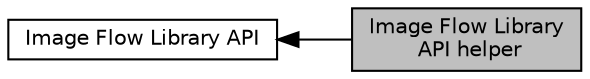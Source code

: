 digraph "Image Flow Library API helper"
{
  bgcolor="transparent";
  edge [fontname="Helvetica",fontsize="10",labelfontname="Helvetica",labelfontsize="10"];
  node [fontname="Helvetica",fontsize="10",shape=box];
  rankdir=LR;
  Node2 [label="Image Flow Library API",height=0.2,width=0.4,color="black",URL="$dc/da6/group__img__flow-api.html",tooltip="Image Flow Library APIs, in file img_flow_api.h."];
  Node1 [label="Image Flow Library\l API helper",height=0.2,width=0.4,color="black", fillcolor="grey75", style="filled", fontcolor="black",tooltip="Image Flow Library Helper, in file img_flow_api.h and img_struct_arch.h."];
  Node2->Node1 [shape=plaintext, dir="back", style="solid"];
}
